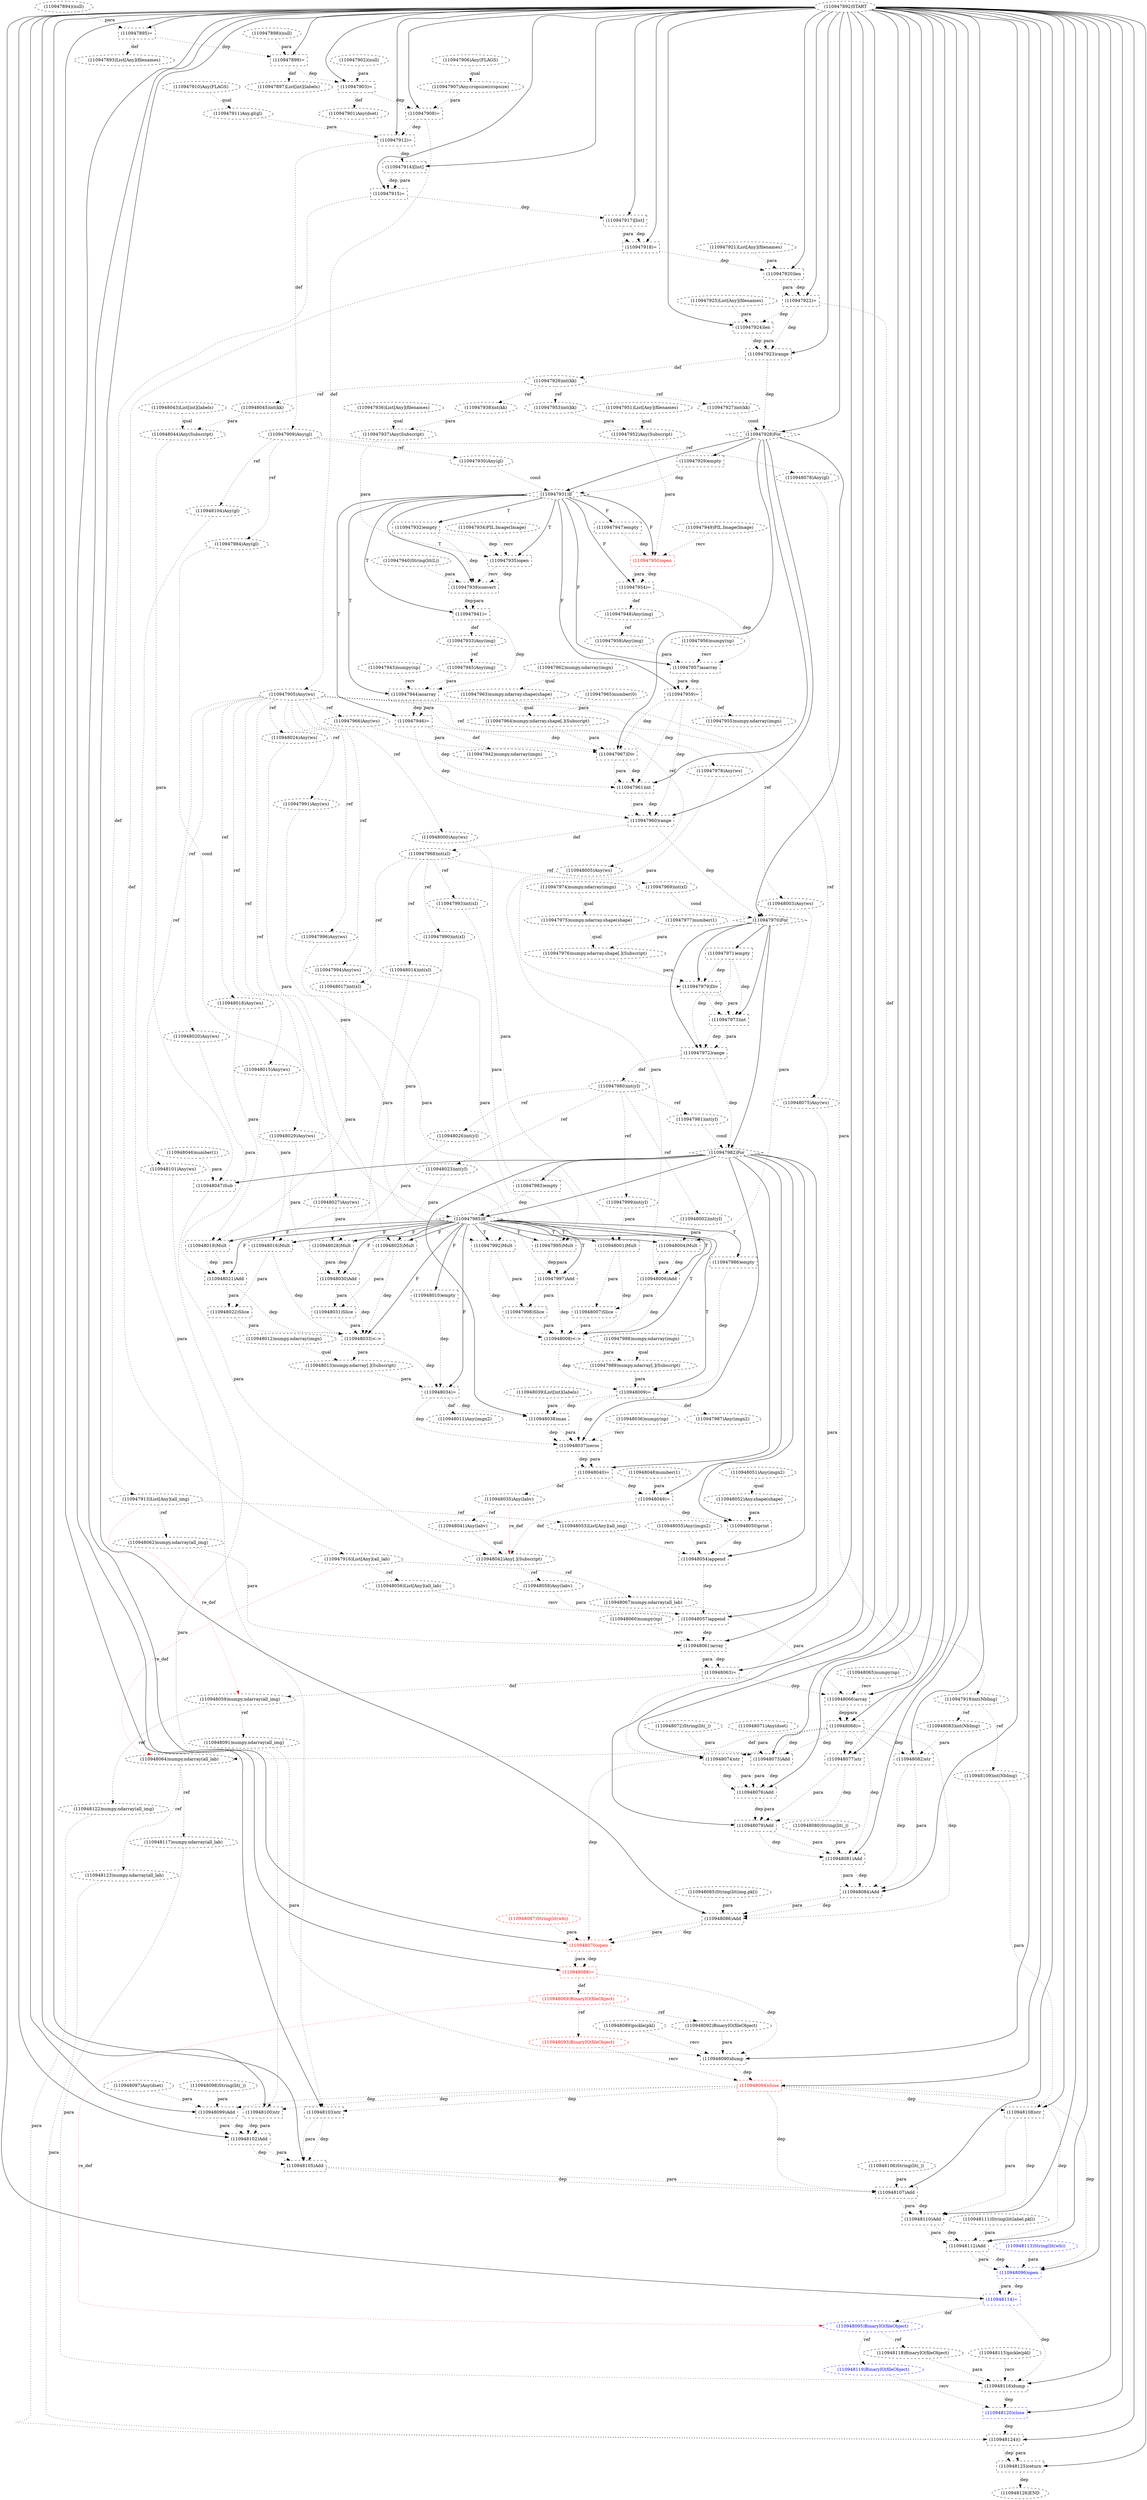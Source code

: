 digraph G {
1 [label="(110948062)numpy.ndarray(all_img)" shape=ellipse style=dashed]
2 [label="(110947978)Any(ws)" shape=ellipse style=dashed]
3 [label="(110947986)empty" shape=box style=dashed]
4 [label="(110947942)numpy.ndarray(imgn)" shape=ellipse style=dashed]
5 [label="(110948028)Mult" shape=box style=dashed]
6 [label="(110947914)[list]" shape=box style=dashed]
7 [label="(110947956)numpy(np)" shape=ellipse style=dashed]
8 [label="(110947992)Mult" shape=box style=dashed]
9 [label="(110948052)Any.shape(shape)" shape=ellipse style=dashed]
10 [label="(110948109)int(NbImg)" shape=ellipse style=dashed]
11 [label="(110947924)len" shape=box style=dashed]
12 [label="(110948036)numpy(np)" shape=ellipse style=dashed]
13 [label="(110947974)numpy.ndarray(imgn)" shape=ellipse style=dashed]
14 [label="(110948051)Any(imgn2)" shape=ellipse style=dashed]
15 [label="(110947911)Any.gl(gl)" shape=ellipse style=dashed]
16 [label="(110947926)int(kk)" shape=ellipse style=dashed]
17 [label="(110947958)Any(img)" shape=ellipse style=dashed]
18 [label="(110947938)int(kk)" shape=ellipse style=dashed]
19 [label="(110948044)Any(Subscript)" shape=ellipse style=dashed]
20 [label="(110947902)(null)" shape=ellipse style=dashed]
21 [label="(110947972)range" shape=box style=dashed]
22 [label="(110948113)String(lit(wb))" shape=ellipse style=dashed color=blue fontcolor=blue]
23 [label="(110948111)String(lit(label.pkl))" shape=ellipse style=dashed]
24 [label="(110948106)String(lit(_))" shape=ellipse style=dashed]
25 [label="(110948045)int(kk)" shape=ellipse style=dashed]
26 [label="(110947993)int(xI)" shape=ellipse style=dashed]
27 [label="(110948103)str" shape=box style=dashed]
28 [label="(110947947)empty" shape=box style=dashed]
29 [label="(110948108)str" shape=box style=dashed]
30 [label="(110948058)Any(labv)" shape=ellipse style=dashed]
31 [label="(110947968)int(xI)" shape=ellipse style=dashed]
32 [label="(110948035)Any(labv)" shape=ellipse style=dashed]
33 [label="(110947976)numpy.ndarray.shape[.](Subscript)" shape=ellipse style=dashed]
34 [label="(110947981)int(yI)" shape=ellipse style=dashed]
35 [label="(110948046)number(1)" shape=ellipse style=dashed]
36 [label="(110948069)BinaryIO(fileObject)" shape=ellipse style=dashed color=red fontcolor=red]
37 [label="(110947962)numpy.ndarray(imgn)" shape=ellipse style=dashed]
38 [label="(110947990)int(xI)" shape=ellipse style=dashed]
39 [label="(110947932)empty" shape=box style=dashed]
40 [label="(110947946)=" shape=box style=dashed]
41 [label="(110948031)Slice" shape=box style=dashed]
42 [label="(110948117)numpy.ndarray(all_lab)" shape=ellipse style=dashed]
43 [label="(110947898)(null)" shape=ellipse style=dashed]
44 [label="(110948116)dump" shape=box style=dashed]
45 [label="(110947996)Any(ws)" shape=ellipse style=dashed]
46 [label="(110948097)Any(dset)" shape=ellipse style=dashed]
47 [label="(110947923)range" shape=box style=dashed]
48 [label="(110948059)numpy.ndarray(all_img)" shape=ellipse style=dashed]
49 [label="(110948068)=" shape=box style=dashed]
50 [label="(110948096)open" shape=box style=dashed color=blue fontcolor=blue]
51 [label="(110948049)=" shape=box style=dashed]
52 [label="(110947959)=" shape=box style=dashed]
53 [label="(110947998)Slice" shape=box style=dashed]
54 [label="(110948070)open" shape=box style=dashed color=red fontcolor=red]
55 [label="(110948026)int(yI)" shape=ellipse style=dashed]
56 [label="(110948114)=" shape=box style=dashed color=blue fontcolor=blue]
57 [label="(110947905)Any(ws)" shape=ellipse style=dashed]
58 [label="(110947988)numpy.ndarray(imgn)" shape=ellipse style=dashed]
59 [label="(110947907)Any.cropsize(cropsize)" shape=ellipse style=dashed]
60 [label="(110948010)empty" shape=box style=dashed]
61 [label="(110948071)Any(dset)" shape=ellipse style=dashed]
62 [label="(110947892)START" style=dashed]
63 [label="(110948064)numpy.ndarray(all_lab)" shape=ellipse style=dashed]
64 [label="(110948043)List[int](labels)" shape=ellipse style=dashed]
65 [label="(110948085)String(lit(img.pkl))" shape=ellipse style=dashed]
66 [label="(110948093)BinaryIO(fileObject)" shape=ellipse style=dashed color=red fontcolor=red]
67 [label="(110947940)String(lit(L))" shape=ellipse style=dashed]
68 [label="(110947954)=" shape=box style=dashed]
69 [label="(110948094)close" shape=box style=dashed color=red fontcolor=red]
70 [label="(110948123)numpy.ndarray(all_lab)" shape=ellipse style=dashed]
71 [label="(110947983)empty" shape=box style=dashed]
72 [label="(110947910)Any(FLAGS)" shape=ellipse style=dashed]
73 [label="(110948075)Any(ws)" shape=ellipse style=dashed]
74 [label="(110948079)Add" shape=box style=dashed]
75 [label="(110947967)Div" shape=box style=dashed]
76 [label="(110947901)Any(dset)" shape=ellipse style=dashed]
77 [label="(110947941)=" shape=box style=dashed]
78 [label="(110948014)int(xI)" shape=ellipse style=dashed]
79 [label="(110947948)Any(img)" shape=ellipse style=dashed]
80 [label="(110947955)numpy.ndarray(imgn)" shape=ellipse style=dashed]
81 [label="(110947927)int(kk)" shape=ellipse style=dashed]
82 [label="(110948030)Add" shape=box style=dashed]
83 [label="(110947949)PIL.Image(Image)" shape=ellipse style=dashed]
84 [label="(110947912)=" shape=box style=dashed]
85 [label="(110948005)Any(ws)" shape=ellipse style=dashed]
86 [label="(110947965)number(0)" shape=ellipse style=dashed]
87 [label="(110948074)str" shape=box style=dashed]
88 [label="(110948063)=" shape=box style=dashed]
89 [label="(110947913)List[Any](all_img)" shape=ellipse style=dashed]
90 [label="(110947908)=" shape=box style=dashed]
91 [label="(110947919)int(NbImg)" shape=ellipse style=dashed]
92 [label="(110947928)For" shape=diamond style=dashed]
93 [label="(110948120)close" shape=box style=dashed color=blue fontcolor=blue]
94 [label="(110948029)Any(ws)" shape=ellipse style=dashed]
95 [label="(110947903)=" shape=box style=dashed]
96 [label="(110948080)String(lit(_))" shape=ellipse style=dashed]
97 [label="(110948022)Slice" shape=box style=dashed]
98 [label="(110948067)numpy.ndarray(all_lab)" shape=ellipse style=dashed]
99 [label="(110948081)Add" shape=box style=dashed]
100 [label="(110947944)asarray" shape=box style=dashed]
101 [label="(110948040)=" shape=box style=dashed]
102 [label="(110948101)Any(ws)" shape=ellipse style=dashed]
103 [label="(110948100)str" shape=box style=dashed]
104 [label="(110948025)Mult" shape=box style=dashed]
105 [label="(110948023)int(yI)" shape=ellipse style=dashed]
106 [label="(110948092)BinaryIO(fileObject)" shape=ellipse style=dashed]
107 [label="(110948042)Any[.](Subscript)" shape=ellipse style=dashed]
108 [label="(110948017)int(xI)" shape=ellipse style=dashed]
109 [label="(110948066)array" shape=box style=dashed]
110 [label="(110948000)Any(ws)" shape=ellipse style=dashed]
111 [label="(110947894)(null)" shape=ellipse style=dashed]
112 [label="(110948037)zeros" shape=box style=dashed]
113 [label="(110948091)numpy.ndarray(all_img)" shape=ellipse style=dashed]
114 [label="(110948018)Any(ws)" shape=ellipse style=dashed]
115 [label="(110948027)Any(ws)" shape=ellipse style=dashed]
116 [label="(110947937)Any(Subscript)" shape=ellipse style=dashed]
117 [label="(110947999)int(yI)" shape=ellipse style=dashed]
118 [label="(110948124)()" shape=box style=dashed]
119 [label="(110948050)print" shape=box style=dashed]
120 [label="(110948057)append" shape=box style=dashed]
121 [label="(110947939)convert" shape=box style=dashed]
122 [label="(110947991)Any(ws)" shape=ellipse style=dashed]
123 [label="(110948077)str" shape=box style=dashed]
124 [label="(110948054)append" shape=box style=dashed]
125 [label="(110948098)String(lit(_))" shape=ellipse style=dashed]
126 [label="(110947961)int" shape=box style=dashed]
127 [label="(110947969)int(xI)" shape=ellipse style=dashed]
128 [label="(110948084)Add" shape=box style=dashed]
129 [label="(110948072)String(lit(_))" shape=ellipse style=dashed]
130 [label="(110947897)List[int](labels)" shape=ellipse style=dashed]
131 [label="(110948038)max" shape=box style=dashed]
132 [label="(110947945)Any(img)" shape=ellipse style=dashed]
133 [label="(110947931)If" shape=diamond style=dashed]
134 [label="(110947950)open" shape=box style=dashed color=red fontcolor=red]
135 [label="(110948126)END" style=dashed]
136 [label="(110948089)pickle(pkl)" shape=ellipse style=dashed]
137 [label="(110947995)Mult" shape=box style=dashed]
138 [label="(110948006)Add" shape=box style=dashed]
139 [label="(110948047)Sub" shape=box style=dashed]
140 [label="(110948110)Add" shape=box style=dashed]
141 [label="(110948016)Mult" shape=box style=dashed]
142 [label="(110948112)Add" shape=box style=dashed]
143 [label="(110948105)Add" shape=box style=dashed]
144 [label="(110947951)List[Any](filenames)" shape=ellipse style=dashed]
145 [label="(110948073)Add" shape=box style=dashed]
146 [label="(110948009)=" shape=box style=dashed]
147 [label="(110948013)numpy.ndarray[.](Subscript)" shape=ellipse style=dashed]
148 [label="(110947916)List[Any](all_lab)" shape=ellipse style=dashed]
149 [label="(110947973)int" shape=box style=dashed]
150 [label="(110947979)Div" shape=box style=dashed]
151 [label="(110947893)List[Any](filenames)" shape=ellipse style=dashed]
152 [label="(110947971)empty" shape=box style=dashed]
153 [label="(110947922)=" shape=box style=dashed]
154 [label="(110948001)Mult" shape=box style=dashed]
155 [label="(110947915)=" shape=box style=dashed]
156 [label="(110948060)numpy(np)" shape=ellipse style=dashed]
157 [label="(110948061)array" shape=box style=dashed]
158 [label="(110948078)Any(gl)" shape=ellipse style=dashed]
159 [label="(110947925)List[Any](filenames)" shape=ellipse style=dashed]
160 [label="(110947933)Any(img)" shape=ellipse style=dashed]
161 [label="(110947921)List[Any](filenames)" shape=ellipse style=dashed]
162 [label="(110947997)Add" shape=box style=dashed]
163 [label="(110947918)=" shape=box style=dashed]
164 [label="(110947970)For" shape=diamond style=dashed]
165 [label="(110948015)Any(ws)" shape=ellipse style=dashed]
166 [label="(110947920)len" shape=box style=dashed]
167 [label="(110948011)Any(imgn2)" shape=ellipse style=dashed]
168 [label="(110948088)=" shape=box style=dashed color=red fontcolor=red]
169 [label="(110948125)return" shape=box style=dashed]
170 [label="(110948090)dump" shape=box style=dashed]
171 [label="(110948019)Mult" shape=box style=dashed]
172 [label="(110948115)pickle(pkl)" shape=ellipse style=dashed]
173 [label="(110948004)Mult" shape=box style=dashed]
174 [label="(110948056)List[Any](all_lab)" shape=ellipse style=dashed]
175 [label="(110948104)Any(gl)" shape=ellipse style=dashed]
176 [label="(110947966)Any(ws)" shape=ellipse style=dashed]
177 [label="(110948048)number(1)" shape=ellipse style=dashed]
178 [label="(110947977)number(1)" shape=ellipse style=dashed]
179 [label="(110948033)<:>" shape=box style=dashed]
180 [label="(110947917)[list]" shape=box style=dashed]
181 [label="(110947895)=" shape=box style=dashed]
182 [label="(110948118)BinaryIO(fileObject)" shape=ellipse style=dashed]
183 [label="(110948122)numpy.ndarray(all_img)" shape=ellipse style=dashed]
184 [label="(110947989)numpy.ndarray[.](Subscript)" shape=ellipse style=dashed]
185 [label="(110948007)Slice" shape=box style=dashed]
186 [label="(110947943)numpy(np)" shape=ellipse style=dashed]
187 [label="(110947975)numpy.ndarray.shape(shape)" shape=ellipse style=dashed]
188 [label="(110948024)Any(ws)" shape=ellipse style=dashed]
189 [label="(110948107)Add" shape=box style=dashed]
190 [label="(110947934)PIL.Image(Image)" shape=ellipse style=dashed]
191 [label="(110948002)int(yI)" shape=ellipse style=dashed]
192 [label="(110947964)numpy.ndarray.shape[.](Subscript)" shape=ellipse style=dashed]
193 [label="(110947963)numpy.ndarray.shape(shape)" shape=ellipse style=dashed]
194 [label="(110948086)Add" shape=box style=dashed]
195 [label="(110947929)empty" shape=box style=dashed]
196 [label="(110948039)List[int](labels)" shape=ellipse style=dashed]
197 [label="(110947909)Any(gl)" shape=ellipse style=dashed]
198 [label="(110948003)Any(ws)" shape=ellipse style=dashed]
199 [label="(110948041)Any(labv)" shape=ellipse style=dashed]
200 [label="(110948055)Any(imgn2)" shape=ellipse style=dashed]
201 [label="(110948119)BinaryIO(fileObject)" shape=ellipse style=dashed color=blue fontcolor=blue]
202 [label="(110947899)=" shape=box style=dashed]
203 [label="(110948095)BinaryIO(fileObject)" shape=ellipse style=dashed color=blue fontcolor=blue]
204 [label="(110948099)Add" shape=box style=dashed]
205 [label="(110948082)str" shape=box style=dashed]
206 [label="(110948053)List[Any](all_img)" shape=ellipse style=dashed]
207 [label="(110947936)List[Any](filenames)" shape=ellipse style=dashed]
208 [label="(110947952)Any(Subscript)" shape=ellipse style=dashed]
209 [label="(110947953)int(kk)" shape=ellipse style=dashed]
210 [label="(110947987)Any(imgn2)" shape=ellipse style=dashed]
211 [label="(110947982)For" shape=diamond style=dashed]
212 [label="(110947984)Any(gl)" shape=ellipse style=dashed]
213 [label="(110948020)Any(ws)" shape=ellipse style=dashed]
214 [label="(110948065)numpy(np)" shape=ellipse style=dashed]
215 [label="(110947994)Any(ws)" shape=ellipse style=dashed]
216 [label="(110948034)=" shape=box style=dashed]
217 [label="(110947980)int(yI)" shape=ellipse style=dashed]
218 [label="(110947935)open" shape=box style=dashed]
219 [label="(110948012)numpy.ndarray(imgn)" shape=ellipse style=dashed]
220 [label="(110947930)Any(gl)" shape=ellipse style=dashed]
221 [label="(110948102)Add" shape=box style=dashed]
222 [label="(110947906)Any(FLAGS)" shape=ellipse style=dashed]
223 [label="(110948076)Add" shape=box style=dashed]
224 [label="(110948083)int(NbImg)" shape=ellipse style=dashed]
225 [label="(110947960)range" shape=box style=dashed]
226 [label="(110947985)If" shape=diamond style=dashed]
227 [label="(110948008)<:>" shape=box style=dashed]
228 [label="(110947957)asarray" shape=box style=dashed]
229 [label="(110948021)Add" shape=box style=dashed]
230 [label="(110948087)String(lit(wb))" shape=ellipse style=dashed color=red fontcolor=red]
89 -> 1 [label="ref" style=dotted];
57 -> 2 [label="ref" style=dotted];
226 -> 3 [label="T"];
40 -> 4 [label="def" style=dotted];
226 -> 5 [label="F"];
55 -> 5 [label="para" style=dotted];
115 -> 5 [label="para" style=dotted];
62 -> 6 [label="" style=solid];
84 -> 6 [label="dep" style=dotted];
226 -> 8 [label="T"];
38 -> 8 [label="para" style=dotted];
122 -> 8 [label="para" style=dotted];
14 -> 9 [label="qual" style=dotted];
91 -> 10 [label="ref" style=dotted];
62 -> 11 [label="" style=solid];
159 -> 11 [label="para" style=dotted];
153 -> 11 [label="dep" style=dotted];
72 -> 15 [label="qual" style=dotted];
47 -> 16 [label="def" style=dotted];
79 -> 17 [label="ref" style=dotted];
16 -> 18 [label="ref" style=dotted];
64 -> 19 [label="qual" style=dotted];
25 -> 19 [label="para" style=dotted];
164 -> 21 [label="" style=solid];
149 -> 21 [label="dep" style=dotted];
149 -> 21 [label="para" style=dotted];
152 -> 21 [label="dep" style=dotted];
16 -> 25 [label="ref" style=dotted];
31 -> 26 [label="ref" style=dotted];
62 -> 27 [label="" style=solid];
175 -> 27 [label="para" style=dotted];
69 -> 27 [label="dep" style=dotted];
133 -> 28 [label="F"];
62 -> 29 [label="" style=solid];
10 -> 29 [label="para" style=dotted];
69 -> 29 [label="dep" style=dotted];
107 -> 30 [label="ref" style=dotted];
225 -> 31 [label="def" style=dotted];
101 -> 32 [label="def" style=dotted];
187 -> 33 [label="qual" style=dotted];
178 -> 33 [label="para" style=dotted];
217 -> 34 [label="ref" style=dotted];
168 -> 36 [label="def" style=dotted];
31 -> 38 [label="ref" style=dotted];
133 -> 39 [label="T"];
133 -> 40 [label="T"];
100 -> 40 [label="dep" style=dotted];
100 -> 40 [label="para" style=dotted];
104 -> 41 [label="para" style=dotted];
82 -> 41 [label="para" style=dotted];
63 -> 42 [label="ref" style=dotted];
62 -> 44 [label="" style=solid];
172 -> 44 [label="recv" style=dotted];
42 -> 44 [label="para" style=dotted];
182 -> 44 [label="para" style=dotted];
56 -> 44 [label="dep" style=dotted];
57 -> 45 [label="ref" style=dotted];
62 -> 47 [label="" style=solid];
11 -> 47 [label="dep" style=dotted];
11 -> 47 [label="para" style=dotted];
153 -> 47 [label="dep" style=dotted];
88 -> 48 [label="def" style=dotted];
89 -> 48 [label="re_def" style=dotted color=red];
62 -> 49 [label="" style=solid];
109 -> 49 [label="dep" style=dotted];
109 -> 49 [label="para" style=dotted];
62 -> 50 [label="" style=solid];
142 -> 50 [label="dep" style=dotted];
142 -> 50 [label="para" style=dotted];
22 -> 50 [label="para" style=dotted];
69 -> 50 [label="dep" style=dotted];
211 -> 51 [label="" style=solid];
177 -> 51 [label="para" style=dotted];
101 -> 51 [label="dep" style=dotted];
133 -> 52 [label="F"];
228 -> 52 [label="dep" style=dotted];
228 -> 52 [label="para" style=dotted];
8 -> 53 [label="para" style=dotted];
162 -> 53 [label="para" style=dotted];
62 -> 54 [label="" style=solid];
194 -> 54 [label="dep" style=dotted];
194 -> 54 [label="para" style=dotted];
230 -> 54 [label="para" style=dotted];
49 -> 54 [label="dep" style=dotted];
217 -> 55 [label="ref" style=dotted];
62 -> 56 [label="" style=solid];
50 -> 56 [label="dep" style=dotted];
50 -> 56 [label="para" style=dotted];
90 -> 57 [label="def" style=dotted];
222 -> 59 [label="qual" style=dotted];
226 -> 60 [label="F"];
49 -> 63 [label="def" style=dotted];
148 -> 63 [label="re_def" style=dotted color=red];
36 -> 66 [label="ref" style=dotted];
133 -> 68 [label="F"];
134 -> 68 [label="dep" style=dotted];
134 -> 68 [label="para" style=dotted];
62 -> 69 [label="" style=solid];
66 -> 69 [label="recv" style=dotted];
170 -> 69 [label="dep" style=dotted];
63 -> 70 [label="ref" style=dotted];
211 -> 71 [label="" style=solid];
57 -> 73 [label="ref" style=dotted];
62 -> 74 [label="" style=solid];
223 -> 74 [label="dep" style=dotted];
223 -> 74 [label="para" style=dotted];
123 -> 74 [label="dep" style=dotted];
123 -> 74 [label="para" style=dotted];
92 -> 75 [label="" style=solid];
192 -> 75 [label="para" style=dotted];
176 -> 75 [label="para" style=dotted];
40 -> 75 [label="dep" style=dotted];
52 -> 75 [label="dep" style=dotted];
95 -> 76 [label="def" style=dotted];
133 -> 77 [label="T"];
121 -> 77 [label="dep" style=dotted];
121 -> 77 [label="para" style=dotted];
31 -> 78 [label="ref" style=dotted];
68 -> 79 [label="def" style=dotted];
52 -> 80 [label="def" style=dotted];
16 -> 81 [label="ref" style=dotted];
226 -> 82 [label="F"];
5 -> 82 [label="dep" style=dotted];
5 -> 82 [label="para" style=dotted];
94 -> 82 [label="para" style=dotted];
62 -> 84 [label="" style=solid];
15 -> 84 [label="para" style=dotted];
90 -> 84 [label="dep" style=dotted];
57 -> 85 [label="ref" style=dotted];
62 -> 87 [label="" style=solid];
73 -> 87 [label="para" style=dotted];
49 -> 87 [label="dep" style=dotted];
62 -> 88 [label="" style=solid];
157 -> 88 [label="dep" style=dotted];
157 -> 88 [label="para" style=dotted];
155 -> 89 [label="def" style=dotted];
62 -> 90 [label="" style=solid];
59 -> 90 [label="para" style=dotted];
95 -> 90 [label="dep" style=dotted];
153 -> 91 [label="def" style=dotted];
62 -> 92 [label="" style=solid];
47 -> 92 [label="dep" style=dotted];
81 -> 92 [label="cond" style=dotted];
62 -> 93 [label="" style=solid];
201 -> 93 [label="recv" style=dotted];
44 -> 93 [label="dep" style=dotted];
57 -> 94 [label="ref" style=dotted];
62 -> 95 [label="" style=solid];
20 -> 95 [label="para" style=dotted];
202 -> 95 [label="dep" style=dotted];
141 -> 97 [label="para" style=dotted];
229 -> 97 [label="para" style=dotted];
148 -> 98 [label="ref" style=dotted];
62 -> 99 [label="" style=solid];
74 -> 99 [label="dep" style=dotted];
74 -> 99 [label="para" style=dotted];
96 -> 99 [label="para" style=dotted];
49 -> 99 [label="dep" style=dotted];
133 -> 100 [label="T"];
186 -> 100 [label="recv" style=dotted];
132 -> 100 [label="para" style=dotted];
77 -> 100 [label="dep" style=dotted];
211 -> 101 [label="" style=solid];
112 -> 101 [label="dep" style=dotted];
112 -> 101 [label="para" style=dotted];
57 -> 102 [label="ref" style=dotted];
62 -> 103 [label="" style=solid];
102 -> 103 [label="para" style=dotted];
69 -> 103 [label="dep" style=dotted];
226 -> 104 [label="F"];
105 -> 104 [label="para" style=dotted];
188 -> 104 [label="para" style=dotted];
217 -> 105 [label="ref" style=dotted];
36 -> 106 [label="ref" style=dotted];
199 -> 107 [label="qual" style=dotted];
139 -> 107 [label="para" style=dotted];
51 -> 107 [label="def" style=dotted];
32 -> 107 [label="re_def" style=dotted color=red];
31 -> 108 [label="ref" style=dotted];
62 -> 109 [label="" style=solid];
214 -> 109 [label="recv" style=dotted];
98 -> 109 [label="para" style=dotted];
88 -> 109 [label="dep" style=dotted];
57 -> 110 [label="ref" style=dotted];
211 -> 112 [label="" style=solid];
12 -> 112 [label="recv" style=dotted];
131 -> 112 [label="dep" style=dotted];
131 -> 112 [label="para" style=dotted];
216 -> 112 [label="dep" style=dotted];
146 -> 112 [label="dep" style=dotted];
48 -> 113 [label="ref" style=dotted];
57 -> 114 [label="ref" style=dotted];
57 -> 115 [label="ref" style=dotted];
207 -> 116 [label="qual" style=dotted];
18 -> 116 [label="para" style=dotted];
217 -> 117 [label="ref" style=dotted];
62 -> 118 [label="" style=solid];
183 -> 118 [label="para" style=dotted];
70 -> 118 [label="para" style=dotted];
93 -> 118 [label="dep" style=dotted];
211 -> 119 [label="" style=solid];
9 -> 119 [label="para" style=dotted];
51 -> 119 [label="dep" style=dotted];
211 -> 120 [label="" style=solid];
174 -> 120 [label="recv" style=dotted];
30 -> 120 [label="para" style=dotted];
124 -> 120 [label="dep" style=dotted];
133 -> 121 [label="T"];
218 -> 121 [label="dep" style=dotted];
218 -> 121 [label="recv" style=dotted];
67 -> 121 [label="para" style=dotted];
39 -> 121 [label="dep" style=dotted];
57 -> 122 [label="ref" style=dotted];
62 -> 123 [label="" style=solid];
158 -> 123 [label="para" style=dotted];
49 -> 123 [label="dep" style=dotted];
211 -> 124 [label="" style=solid];
206 -> 124 [label="recv" style=dotted];
200 -> 124 [label="para" style=dotted];
119 -> 124 [label="dep" style=dotted];
92 -> 126 [label="" style=solid];
75 -> 126 [label="dep" style=dotted];
75 -> 126 [label="para" style=dotted];
40 -> 126 [label="dep" style=dotted];
52 -> 126 [label="dep" style=dotted];
31 -> 127 [label="ref" style=dotted];
62 -> 128 [label="" style=solid];
99 -> 128 [label="dep" style=dotted];
99 -> 128 [label="para" style=dotted];
205 -> 128 [label="dep" style=dotted];
205 -> 128 [label="para" style=dotted];
202 -> 130 [label="def" style=dotted];
211 -> 131 [label="" style=solid];
196 -> 131 [label="para" style=dotted];
216 -> 131 [label="dep" style=dotted];
146 -> 131 [label="dep" style=dotted];
160 -> 132 [label="ref" style=dotted];
92 -> 133 [label="" style=solid];
220 -> 133 [label="cond" style=dotted];
195 -> 133 [label="dep" style=dotted];
133 -> 134 [label="F"];
83 -> 134 [label="recv" style=dotted];
208 -> 134 [label="para" style=dotted];
28 -> 134 [label="dep" style=dotted];
169 -> 135 [label="dep" style=dotted];
226 -> 137 [label="T"];
26 -> 137 [label="para" style=dotted];
215 -> 137 [label="para" style=dotted];
226 -> 138 [label="T"];
173 -> 138 [label="dep" style=dotted];
173 -> 138 [label="para" style=dotted];
85 -> 138 [label="para" style=dotted];
211 -> 139 [label="" style=solid];
19 -> 139 [label="para" style=dotted];
35 -> 139 [label="para" style=dotted];
62 -> 140 [label="" style=solid];
189 -> 140 [label="dep" style=dotted];
189 -> 140 [label="para" style=dotted];
29 -> 140 [label="dep" style=dotted];
29 -> 140 [label="para" style=dotted];
226 -> 141 [label="F"];
78 -> 141 [label="para" style=dotted];
165 -> 141 [label="para" style=dotted];
62 -> 142 [label="" style=solid];
140 -> 142 [label="dep" style=dotted];
140 -> 142 [label="para" style=dotted];
23 -> 142 [label="para" style=dotted];
69 -> 142 [label="dep" style=dotted];
62 -> 143 [label="" style=solid];
221 -> 143 [label="dep" style=dotted];
221 -> 143 [label="para" style=dotted];
27 -> 143 [label="dep" style=dotted];
27 -> 143 [label="para" style=dotted];
62 -> 145 [label="" style=solid];
61 -> 145 [label="para" style=dotted];
129 -> 145 [label="para" style=dotted];
49 -> 145 [label="dep" style=dotted];
226 -> 146 [label="T"];
227 -> 146 [label="dep" style=dotted];
184 -> 146 [label="para" style=dotted];
3 -> 146 [label="dep" style=dotted];
219 -> 147 [label="qual" style=dotted];
179 -> 147 [label="para" style=dotted];
163 -> 148 [label="def" style=dotted];
164 -> 149 [label="" style=solid];
150 -> 149 [label="dep" style=dotted];
150 -> 149 [label="para" style=dotted];
152 -> 149 [label="dep" style=dotted];
164 -> 150 [label="" style=solid];
33 -> 150 [label="para" style=dotted];
2 -> 150 [label="para" style=dotted];
152 -> 150 [label="dep" style=dotted];
181 -> 151 [label="def" style=dotted];
164 -> 152 [label="" style=solid];
62 -> 153 [label="" style=solid];
166 -> 153 [label="dep" style=dotted];
166 -> 153 [label="para" style=dotted];
226 -> 154 [label="T"];
117 -> 154 [label="para" style=dotted];
110 -> 154 [label="para" style=dotted];
62 -> 155 [label="" style=solid];
6 -> 155 [label="dep" style=dotted];
6 -> 155 [label="para" style=dotted];
62 -> 157 [label="" style=solid];
156 -> 157 [label="recv" style=dotted];
1 -> 157 [label="para" style=dotted];
120 -> 157 [label="dep" style=dotted];
197 -> 158 [label="ref" style=dotted];
77 -> 160 [label="def" style=dotted];
226 -> 162 [label="T"];
137 -> 162 [label="dep" style=dotted];
137 -> 162 [label="para" style=dotted];
45 -> 162 [label="para" style=dotted];
62 -> 163 [label="" style=solid];
180 -> 163 [label="dep" style=dotted];
180 -> 163 [label="para" style=dotted];
92 -> 164 [label="" style=solid];
225 -> 164 [label="dep" style=dotted];
127 -> 164 [label="cond" style=dotted];
57 -> 165 [label="ref" style=dotted];
62 -> 166 [label="" style=solid];
161 -> 166 [label="para" style=dotted];
163 -> 166 [label="dep" style=dotted];
216 -> 167 [label="def" style=dotted];
62 -> 168 [label="" style=solid];
54 -> 168 [label="dep" style=dotted];
54 -> 168 [label="para" style=dotted];
62 -> 169 [label="" style=solid];
118 -> 169 [label="dep" style=dotted];
118 -> 169 [label="para" style=dotted];
62 -> 170 [label="" style=solid];
136 -> 170 [label="recv" style=dotted];
113 -> 170 [label="para" style=dotted];
106 -> 170 [label="para" style=dotted];
168 -> 170 [label="dep" style=dotted];
226 -> 171 [label="F"];
108 -> 171 [label="para" style=dotted];
114 -> 171 [label="para" style=dotted];
226 -> 173 [label="T"];
191 -> 173 [label="para" style=dotted];
198 -> 173 [label="para" style=dotted];
148 -> 174 [label="ref" style=dotted];
197 -> 175 [label="ref" style=dotted];
57 -> 176 [label="ref" style=dotted];
226 -> 179 [label="F"];
141 -> 179 [label="dep" style=dotted];
229 -> 179 [label="dep" style=dotted];
97 -> 179 [label="para" style=dotted];
104 -> 179 [label="dep" style=dotted];
82 -> 179 [label="dep" style=dotted];
41 -> 179 [label="para" style=dotted];
62 -> 180 [label="" style=solid];
155 -> 180 [label="dep" style=dotted];
62 -> 181 [label="" style=solid];
111 -> 181 [label="para" style=dotted];
203 -> 182 [label="ref" style=dotted];
48 -> 183 [label="ref" style=dotted];
58 -> 184 [label="qual" style=dotted];
227 -> 184 [label="para" style=dotted];
154 -> 185 [label="para" style=dotted];
138 -> 185 [label="para" style=dotted];
13 -> 187 [label="qual" style=dotted];
57 -> 188 [label="ref" style=dotted];
62 -> 189 [label="" style=solid];
143 -> 189 [label="dep" style=dotted];
143 -> 189 [label="para" style=dotted];
24 -> 189 [label="para" style=dotted];
69 -> 189 [label="dep" style=dotted];
217 -> 191 [label="ref" style=dotted];
193 -> 192 [label="qual" style=dotted];
86 -> 192 [label="para" style=dotted];
37 -> 193 [label="qual" style=dotted];
62 -> 194 [label="" style=solid];
128 -> 194 [label="dep" style=dotted];
128 -> 194 [label="para" style=dotted];
65 -> 194 [label="para" style=dotted];
49 -> 194 [label="dep" style=dotted];
92 -> 195 [label="" style=solid];
84 -> 197 [label="def" style=dotted];
57 -> 198 [label="ref" style=dotted];
32 -> 199 [label="ref" style=dotted];
203 -> 201 [label="ref" style=dotted];
62 -> 202 [label="" style=solid];
43 -> 202 [label="para" style=dotted];
181 -> 202 [label="dep" style=dotted];
56 -> 203 [label="def" style=dotted];
36 -> 203 [label="re_def" style=dotted color=red];
62 -> 204 [label="" style=solid];
46 -> 204 [label="para" style=dotted];
125 -> 204 [label="para" style=dotted];
69 -> 204 [label="dep" style=dotted];
62 -> 205 [label="" style=solid];
224 -> 205 [label="para" style=dotted];
49 -> 205 [label="dep" style=dotted];
89 -> 206 [label="ref" style=dotted];
144 -> 208 [label="qual" style=dotted];
209 -> 208 [label="para" style=dotted];
16 -> 209 [label="ref" style=dotted];
146 -> 210 [label="def" style=dotted];
164 -> 211 [label="" style=solid];
21 -> 211 [label="dep" style=dotted];
34 -> 211 [label="cond" style=dotted];
197 -> 212 [label="ref" style=dotted];
57 -> 213 [label="ref" style=dotted];
57 -> 215 [label="ref" style=dotted];
226 -> 216 [label="F"];
179 -> 216 [label="dep" style=dotted];
147 -> 216 [label="para" style=dotted];
60 -> 216 [label="dep" style=dotted];
21 -> 217 [label="def" style=dotted];
133 -> 218 [label="T"];
190 -> 218 [label="recv" style=dotted];
116 -> 218 [label="para" style=dotted];
39 -> 218 [label="dep" style=dotted];
197 -> 220 [label="ref" style=dotted];
62 -> 221 [label="" style=solid];
204 -> 221 [label="dep" style=dotted];
204 -> 221 [label="para" style=dotted];
103 -> 221 [label="dep" style=dotted];
103 -> 221 [label="para" style=dotted];
62 -> 223 [label="" style=solid];
145 -> 223 [label="dep" style=dotted];
145 -> 223 [label="para" style=dotted];
87 -> 223 [label="dep" style=dotted];
87 -> 223 [label="para" style=dotted];
91 -> 224 [label="ref" style=dotted];
92 -> 225 [label="" style=solid];
126 -> 225 [label="dep" style=dotted];
126 -> 225 [label="para" style=dotted];
40 -> 225 [label="dep" style=dotted];
52 -> 225 [label="dep" style=dotted];
211 -> 226 [label="" style=solid];
212 -> 226 [label="cond" style=dotted];
71 -> 226 [label="dep" style=dotted];
226 -> 227 [label="T"];
8 -> 227 [label="dep" style=dotted];
162 -> 227 [label="dep" style=dotted];
53 -> 227 [label="para" style=dotted];
138 -> 227 [label="dep" style=dotted];
154 -> 227 [label="dep" style=dotted];
185 -> 227 [label="para" style=dotted];
133 -> 228 [label="F"];
7 -> 228 [label="recv" style=dotted];
17 -> 228 [label="para" style=dotted];
68 -> 228 [label="dep" style=dotted];
226 -> 229 [label="F"];
171 -> 229 [label="dep" style=dotted];
171 -> 229 [label="para" style=dotted];
213 -> 229 [label="para" style=dotted];
}